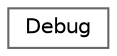 digraph "Graphical Class Hierarchy"
{
 // INTERACTIVE_SVG=YES
 // LATEX_PDF_SIZE
  bgcolor="transparent";
  edge [fontname=Helvetica,fontsize=10,labelfontname=Helvetica,labelfontsize=10];
  node [fontname=Helvetica,fontsize=10,shape=box,height=0.2,width=0.4];
  rankdir="LR";
  Node0 [label="Debug",height=0.2,width=0.4,color="grey40", fillcolor="white", style="filled",URL="$da/d7d/class_debug.html",tooltip="Class containing a print function for diagnostics."];
}
